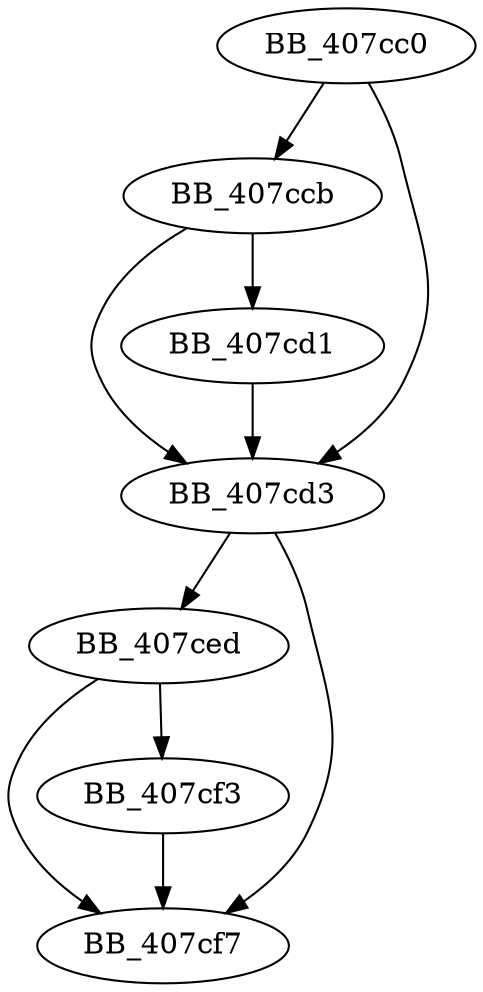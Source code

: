 DiGraph sub_407CC0{
BB_407cc0->BB_407ccb
BB_407cc0->BB_407cd3
BB_407ccb->BB_407cd1
BB_407ccb->BB_407cd3
BB_407cd1->BB_407cd3
BB_407cd3->BB_407ced
BB_407cd3->BB_407cf7
BB_407ced->BB_407cf3
BB_407ced->BB_407cf7
BB_407cf3->BB_407cf7
}

